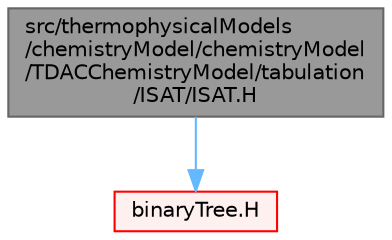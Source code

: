 digraph "src/thermophysicalModels/chemistryModel/chemistryModel/TDACChemistryModel/tabulation/ISAT/ISAT.H"
{
 // LATEX_PDF_SIZE
  bgcolor="transparent";
  edge [fontname=Helvetica,fontsize=10,labelfontname=Helvetica,labelfontsize=10];
  node [fontname=Helvetica,fontsize=10,shape=box,height=0.2,width=0.4];
  Node1 [id="Node000001",label="src/thermophysicalModels\l/chemistryModel/chemistryModel\l/TDACChemistryModel/tabulation\l/ISAT/ISAT.H",height=0.2,width=0.4,color="gray40", fillcolor="grey60", style="filled", fontcolor="black",tooltip=" "];
  Node1 -> Node2 [id="edge1_Node000001_Node000002",color="steelblue1",style="solid",tooltip=" "];
  Node2 [id="Node000002",label="binaryTree.H",height=0.2,width=0.4,color="red", fillcolor="#FFF0F0", style="filled",URL="$binaryTree_8H.html",tooltip=" "];
}
